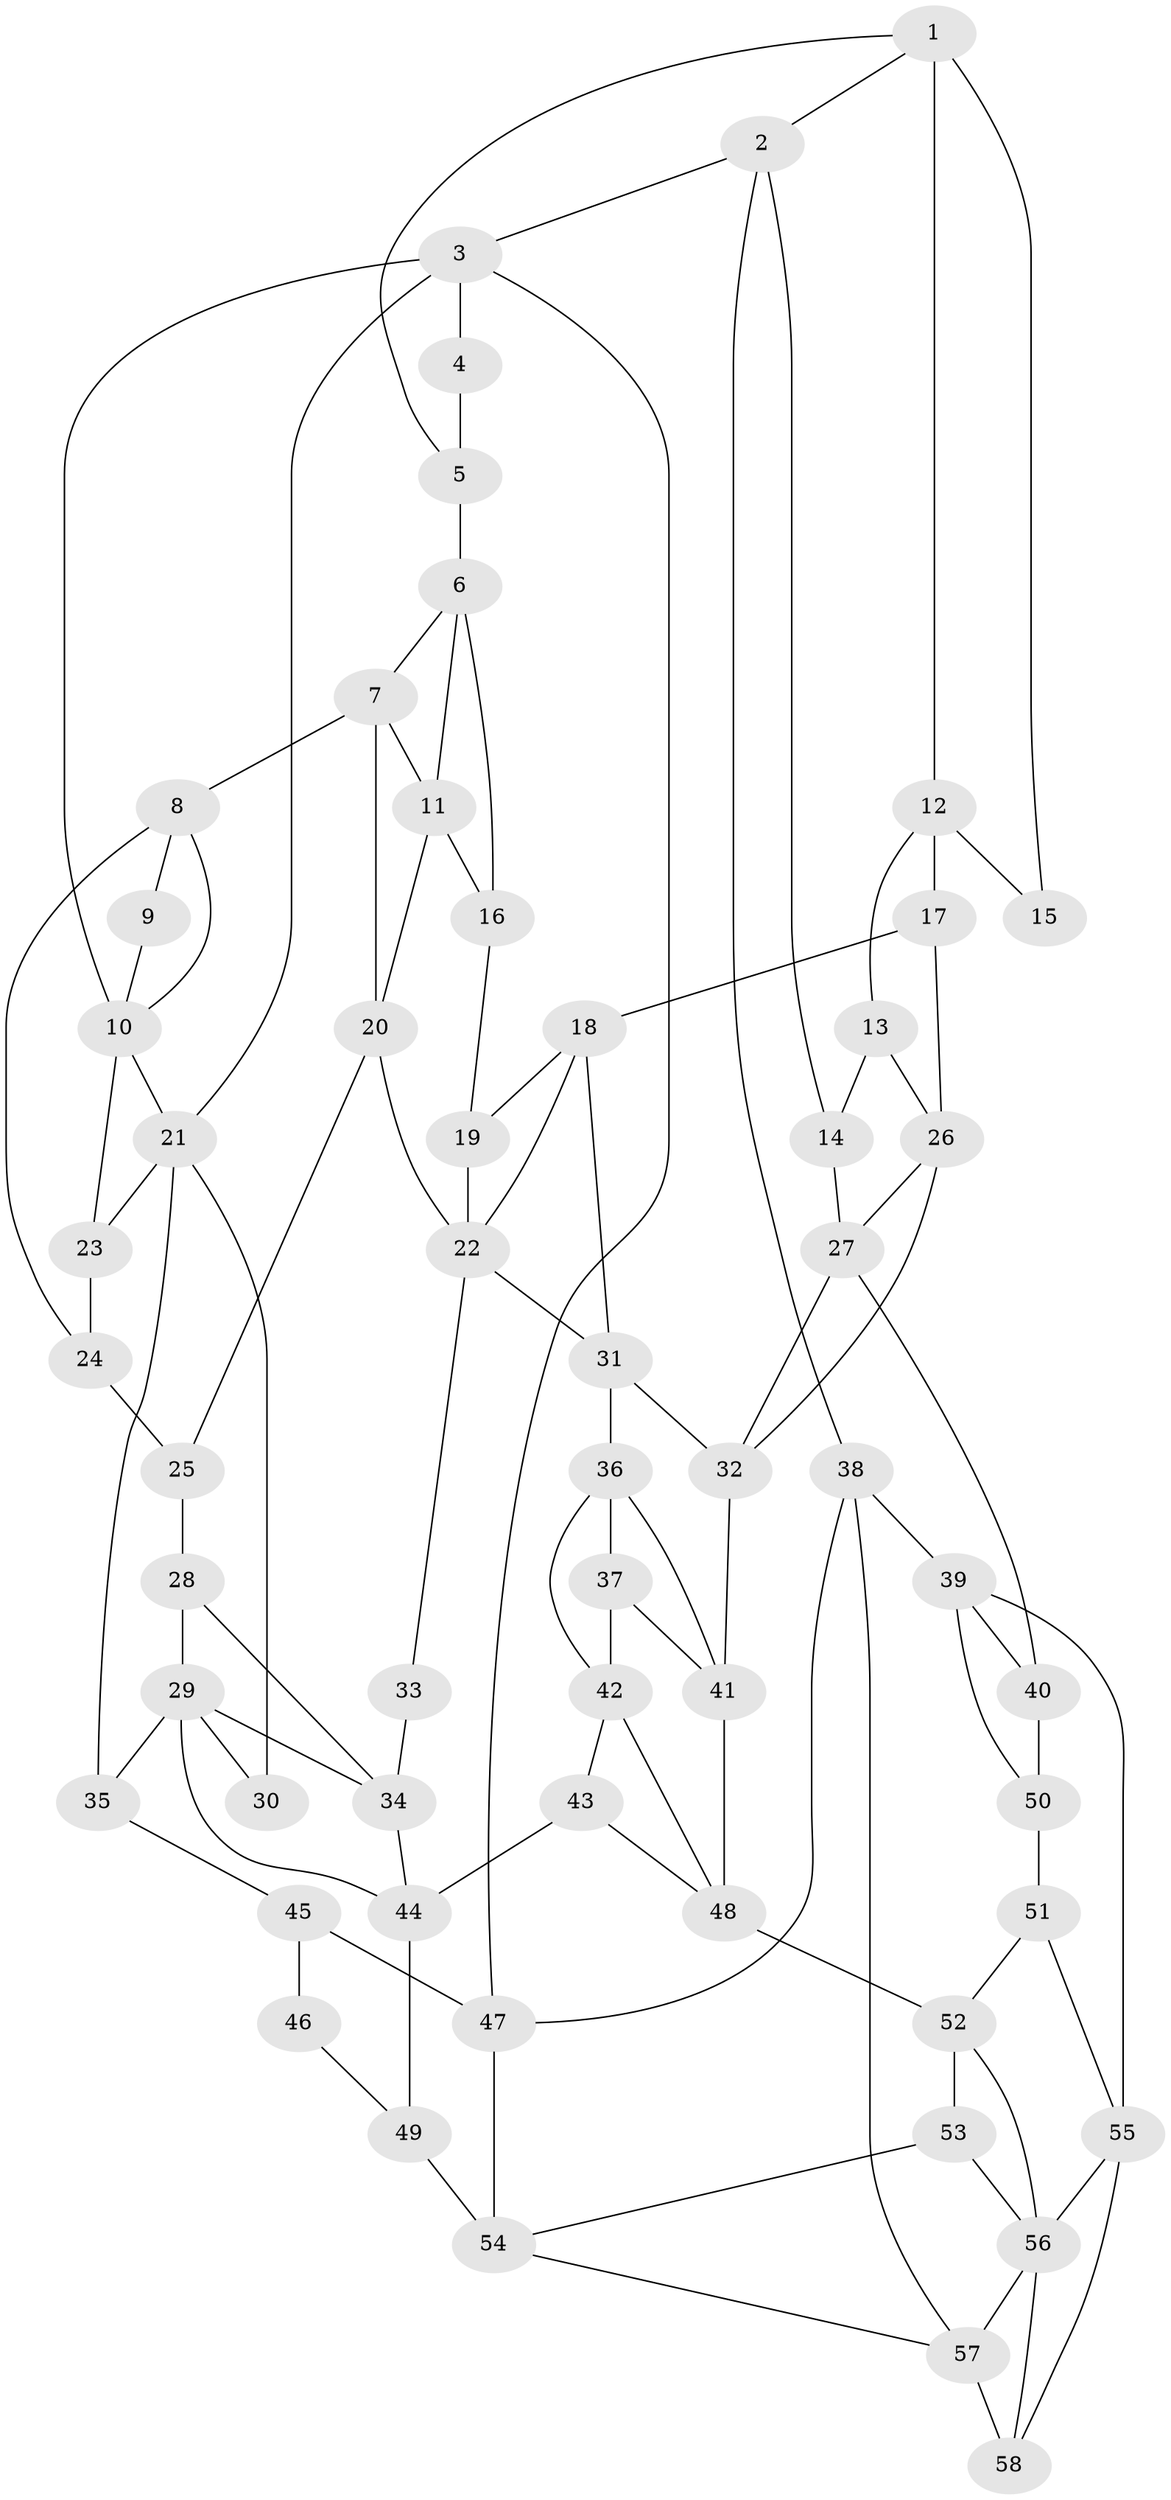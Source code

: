 // original degree distribution, {3: 0.013888888888888888, 6: 0.20833333333333334, 4: 0.2222222222222222, 5: 0.5555555555555556}
// Generated by graph-tools (version 1.1) at 2025/54/03/04/25 22:54:18]
// undirected, 58 vertices, 103 edges
graph export_dot {
  node [color=gray90,style=filled];
  1;
  2;
  3;
  4;
  5;
  6;
  7;
  8;
  9;
  10;
  11;
  12;
  13;
  14;
  15;
  16;
  17;
  18;
  19;
  20;
  21;
  22;
  23;
  24;
  25;
  26;
  27;
  28;
  29;
  30;
  31;
  32;
  33;
  34;
  35;
  36;
  37;
  38;
  39;
  40;
  41;
  42;
  43;
  44;
  45;
  46;
  47;
  48;
  49;
  50;
  51;
  52;
  53;
  54;
  55;
  56;
  57;
  58;
  1 -- 2 [weight=1.0];
  1 -- 5 [weight=1.0];
  1 -- 12 [weight=1.0];
  1 -- 15 [weight=2.0];
  2 -- 3 [weight=1.0];
  2 -- 14 [weight=1.0];
  2 -- 38 [weight=1.0];
  3 -- 4 [weight=2.0];
  3 -- 10 [weight=1.0];
  3 -- 21 [weight=1.0];
  3 -- 47 [weight=1.0];
  4 -- 5 [weight=1.0];
  5 -- 6 [weight=2.0];
  6 -- 7 [weight=1.0];
  6 -- 11 [weight=2.0];
  6 -- 16 [weight=1.0];
  7 -- 8 [weight=2.0];
  7 -- 11 [weight=2.0];
  7 -- 20 [weight=1.0];
  8 -- 9 [weight=2.0];
  8 -- 10 [weight=1.0];
  8 -- 24 [weight=1.0];
  9 -- 10 [weight=1.0];
  10 -- 21 [weight=1.0];
  10 -- 23 [weight=2.0];
  11 -- 16 [weight=1.0];
  11 -- 20 [weight=1.0];
  12 -- 13 [weight=2.0];
  12 -- 15 [weight=1.0];
  12 -- 17 [weight=2.0];
  13 -- 14 [weight=1.0];
  13 -- 26 [weight=1.0];
  14 -- 27 [weight=2.0];
  16 -- 19 [weight=1.0];
  17 -- 18 [weight=2.0];
  17 -- 26 [weight=1.0];
  18 -- 19 [weight=1.0];
  18 -- 22 [weight=1.0];
  18 -- 31 [weight=2.0];
  19 -- 22 [weight=1.0];
  20 -- 22 [weight=1.0];
  20 -- 25 [weight=1.0];
  21 -- 23 [weight=1.0];
  21 -- 30 [weight=1.0];
  21 -- 35 [weight=1.0];
  22 -- 31 [weight=1.0];
  22 -- 33 [weight=1.0];
  23 -- 24 [weight=1.0];
  24 -- 25 [weight=1.0];
  25 -- 28 [weight=1.0];
  26 -- 27 [weight=1.0];
  26 -- 32 [weight=1.0];
  27 -- 32 [weight=1.0];
  27 -- 40 [weight=2.0];
  28 -- 29 [weight=1.0];
  28 -- 34 [weight=2.0];
  29 -- 30 [weight=2.0];
  29 -- 34 [weight=1.0];
  29 -- 35 [weight=1.0];
  29 -- 44 [weight=1.0];
  31 -- 32 [weight=1.0];
  31 -- 36 [weight=2.0];
  32 -- 41 [weight=1.0];
  33 -- 34 [weight=2.0];
  34 -- 44 [weight=1.0];
  35 -- 45 [weight=1.0];
  36 -- 37 [weight=2.0];
  36 -- 41 [weight=1.0];
  36 -- 42 [weight=1.0];
  37 -- 41 [weight=1.0];
  37 -- 42 [weight=3.0];
  38 -- 39 [weight=1.0];
  38 -- 47 [weight=1.0];
  38 -- 57 [weight=1.0];
  39 -- 40 [weight=1.0];
  39 -- 50 [weight=1.0];
  39 -- 55 [weight=1.0];
  40 -- 50 [weight=2.0];
  41 -- 48 [weight=1.0];
  42 -- 43 [weight=1.0];
  42 -- 48 [weight=1.0];
  43 -- 44 [weight=1.0];
  43 -- 48 [weight=1.0];
  44 -- 49 [weight=2.0];
  45 -- 46 [weight=4.0];
  45 -- 47 [weight=1.0];
  46 -- 49 [weight=2.0];
  47 -- 54 [weight=1.0];
  48 -- 52 [weight=2.0];
  49 -- 54 [weight=2.0];
  50 -- 51 [weight=1.0];
  51 -- 52 [weight=1.0];
  51 -- 55 [weight=1.0];
  52 -- 53 [weight=1.0];
  52 -- 56 [weight=1.0];
  53 -- 54 [weight=1.0];
  53 -- 56 [weight=1.0];
  54 -- 57 [weight=1.0];
  55 -- 56 [weight=1.0];
  55 -- 58 [weight=2.0];
  56 -- 57 [weight=1.0];
  56 -- 58 [weight=1.0];
  57 -- 58 [weight=3.0];
}
